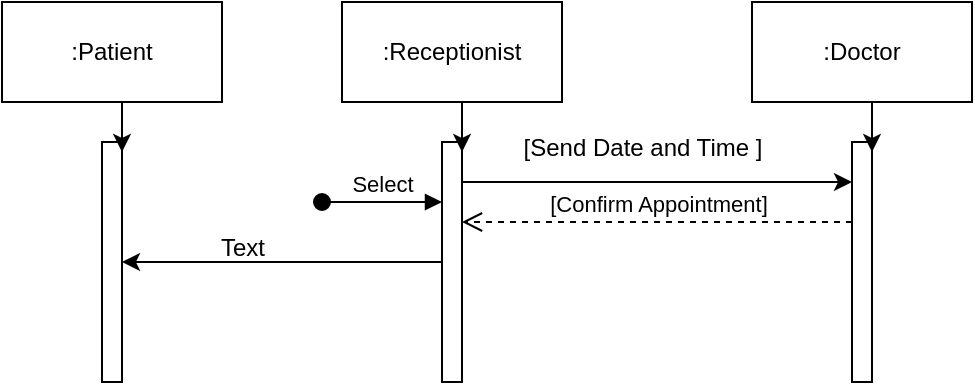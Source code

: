 <mxfile version="24.2.5" type="device">
  <diagram name="Page-1" id="YGoAiBiYgdVGAvHru-7j">
    <mxGraphModel dx="521" dy="621" grid="1" gridSize="10" guides="1" tooltips="1" connect="1" arrows="1" fold="1" page="1" pageScale="1" pageWidth="850" pageHeight="1100" math="0" shadow="0">
      <root>
        <mxCell id="0" />
        <mxCell id="1" parent="0" />
        <mxCell id="dJaQee-8s53nD2EW2IF9-1" value=":Receptionist" style="html=1;whiteSpace=wrap;" vertex="1" parent="1">
          <mxGeometry x="220" y="50" width="110" height="50" as="geometry" />
        </mxCell>
        <mxCell id="dJaQee-8s53nD2EW2IF9-3" value=":Doctor" style="html=1;whiteSpace=wrap;" vertex="1" parent="1">
          <mxGeometry x="425" y="50" width="110" height="50" as="geometry" />
        </mxCell>
        <mxCell id="dJaQee-8s53nD2EW2IF9-4" value=":Patient" style="html=1;whiteSpace=wrap;" vertex="1" parent="1">
          <mxGeometry x="50" y="50" width="110" height="50" as="geometry" />
        </mxCell>
        <mxCell id="dJaQee-8s53nD2EW2IF9-5" value="" style="html=1;points=[[0,0,0,0,5],[0,1,0,0,-5],[1,0,0,0,5],[1,1,0,0,-5]];perimeter=orthogonalPerimeter;outlineConnect=0;targetShapes=umlLifeline;portConstraint=eastwest;newEdgeStyle={&quot;curved&quot;:0,&quot;rounded&quot;:0};" vertex="1" parent="1">
          <mxGeometry x="100" y="120" width="10" height="120" as="geometry" />
        </mxCell>
        <mxCell id="dJaQee-8s53nD2EW2IF9-6" value="" style="html=1;points=[[0,0,0,0,5],[0,1,0,0,-5],[1,0,0,0,5],[1,1,0,0,-5]];perimeter=orthogonalPerimeter;outlineConnect=0;targetShapes=umlLifeline;portConstraint=eastwest;newEdgeStyle={&quot;curved&quot;:0,&quot;rounded&quot;:0};" vertex="1" parent="1">
          <mxGeometry x="475" y="120" width="10" height="120" as="geometry" />
        </mxCell>
        <mxCell id="dJaQee-8s53nD2EW2IF9-13" style="edgeStyle=orthogonalEdgeStyle;rounded=0;orthogonalLoop=1;jettySize=auto;html=1;curved=0;" edge="1" parent="1">
          <mxGeometry relative="1" as="geometry">
            <mxPoint x="280" y="140" as="sourcePoint" />
            <mxPoint x="475" y="140" as="targetPoint" />
          </mxGeometry>
        </mxCell>
        <mxCell id="dJaQee-8s53nD2EW2IF9-16" style="edgeStyle=orthogonalEdgeStyle;rounded=0;orthogonalLoop=1;jettySize=auto;html=1;curved=0;" edge="1" parent="1" source="dJaQee-8s53nD2EW2IF9-7" target="dJaQee-8s53nD2EW2IF9-5">
          <mxGeometry relative="1" as="geometry" />
        </mxCell>
        <mxCell id="dJaQee-8s53nD2EW2IF9-7" value="" style="html=1;points=[[0,0,0,0,5],[0,1,0,0,-5],[1,0,0,0,5],[1,1,0,0,-5]];perimeter=orthogonalPerimeter;outlineConnect=0;targetShapes=umlLifeline;portConstraint=eastwest;newEdgeStyle={&quot;curved&quot;:0,&quot;rounded&quot;:0};" vertex="1" parent="1">
          <mxGeometry x="270" y="120" width="10" height="120" as="geometry" />
        </mxCell>
        <mxCell id="dJaQee-8s53nD2EW2IF9-9" style="edgeStyle=orthogonalEdgeStyle;rounded=0;orthogonalLoop=1;jettySize=auto;html=1;exitX=0.5;exitY=1;exitDx=0;exitDy=0;entryX=1;entryY=0;entryDx=0;entryDy=5;entryPerimeter=0;" edge="1" parent="1" source="dJaQee-8s53nD2EW2IF9-3" target="dJaQee-8s53nD2EW2IF9-6">
          <mxGeometry relative="1" as="geometry" />
        </mxCell>
        <mxCell id="dJaQee-8s53nD2EW2IF9-10" style="edgeStyle=orthogonalEdgeStyle;rounded=0;orthogonalLoop=1;jettySize=auto;html=1;exitX=0.5;exitY=1;exitDx=0;exitDy=0;entryX=1;entryY=0;entryDx=0;entryDy=5;entryPerimeter=0;" edge="1" parent="1" source="dJaQee-8s53nD2EW2IF9-1" target="dJaQee-8s53nD2EW2IF9-7">
          <mxGeometry relative="1" as="geometry" />
        </mxCell>
        <mxCell id="dJaQee-8s53nD2EW2IF9-11" style="edgeStyle=orthogonalEdgeStyle;rounded=0;orthogonalLoop=1;jettySize=auto;html=1;exitX=0.5;exitY=1;exitDx=0;exitDy=0;entryX=1;entryY=0;entryDx=0;entryDy=5;entryPerimeter=0;" edge="1" parent="1" source="dJaQee-8s53nD2EW2IF9-4" target="dJaQee-8s53nD2EW2IF9-5">
          <mxGeometry relative="1" as="geometry" />
        </mxCell>
        <mxCell id="dJaQee-8s53nD2EW2IF9-12" value="Select" style="html=1;verticalAlign=bottom;startArrow=oval;startFill=1;endArrow=block;startSize=8;curved=0;rounded=0;" edge="1" parent="1">
          <mxGeometry width="60" relative="1" as="geometry">
            <mxPoint x="210" y="150" as="sourcePoint" />
            <mxPoint x="270" y="150" as="targetPoint" />
          </mxGeometry>
        </mxCell>
        <mxCell id="dJaQee-8s53nD2EW2IF9-14" value="[Send Date and Time ]" style="text;html=1;align=center;verticalAlign=middle;resizable=0;points=[];autosize=1;strokeColor=none;fillColor=none;" vertex="1" parent="1">
          <mxGeometry x="300" y="108" width="140" height="30" as="geometry" />
        </mxCell>
        <mxCell id="dJaQee-8s53nD2EW2IF9-15" value="[Confirm Appointment]" style="html=1;verticalAlign=bottom;endArrow=open;dashed=1;endSize=8;curved=0;rounded=0;" edge="1" parent="1" source="dJaQee-8s53nD2EW2IF9-6" target="dJaQee-8s53nD2EW2IF9-7">
          <mxGeometry relative="1" as="geometry">
            <mxPoint x="310" y="290" as="sourcePoint" />
            <mxPoint x="230" y="290" as="targetPoint" />
            <Array as="points">
              <mxPoint x="440" y="160" />
            </Array>
          </mxGeometry>
        </mxCell>
        <mxCell id="dJaQee-8s53nD2EW2IF9-17" value="Text" style="text;html=1;align=center;verticalAlign=middle;resizable=0;points=[];autosize=1;strokeColor=none;fillColor=none;" vertex="1" parent="1">
          <mxGeometry x="145" y="158" width="50" height="30" as="geometry" />
        </mxCell>
      </root>
    </mxGraphModel>
  </diagram>
</mxfile>
